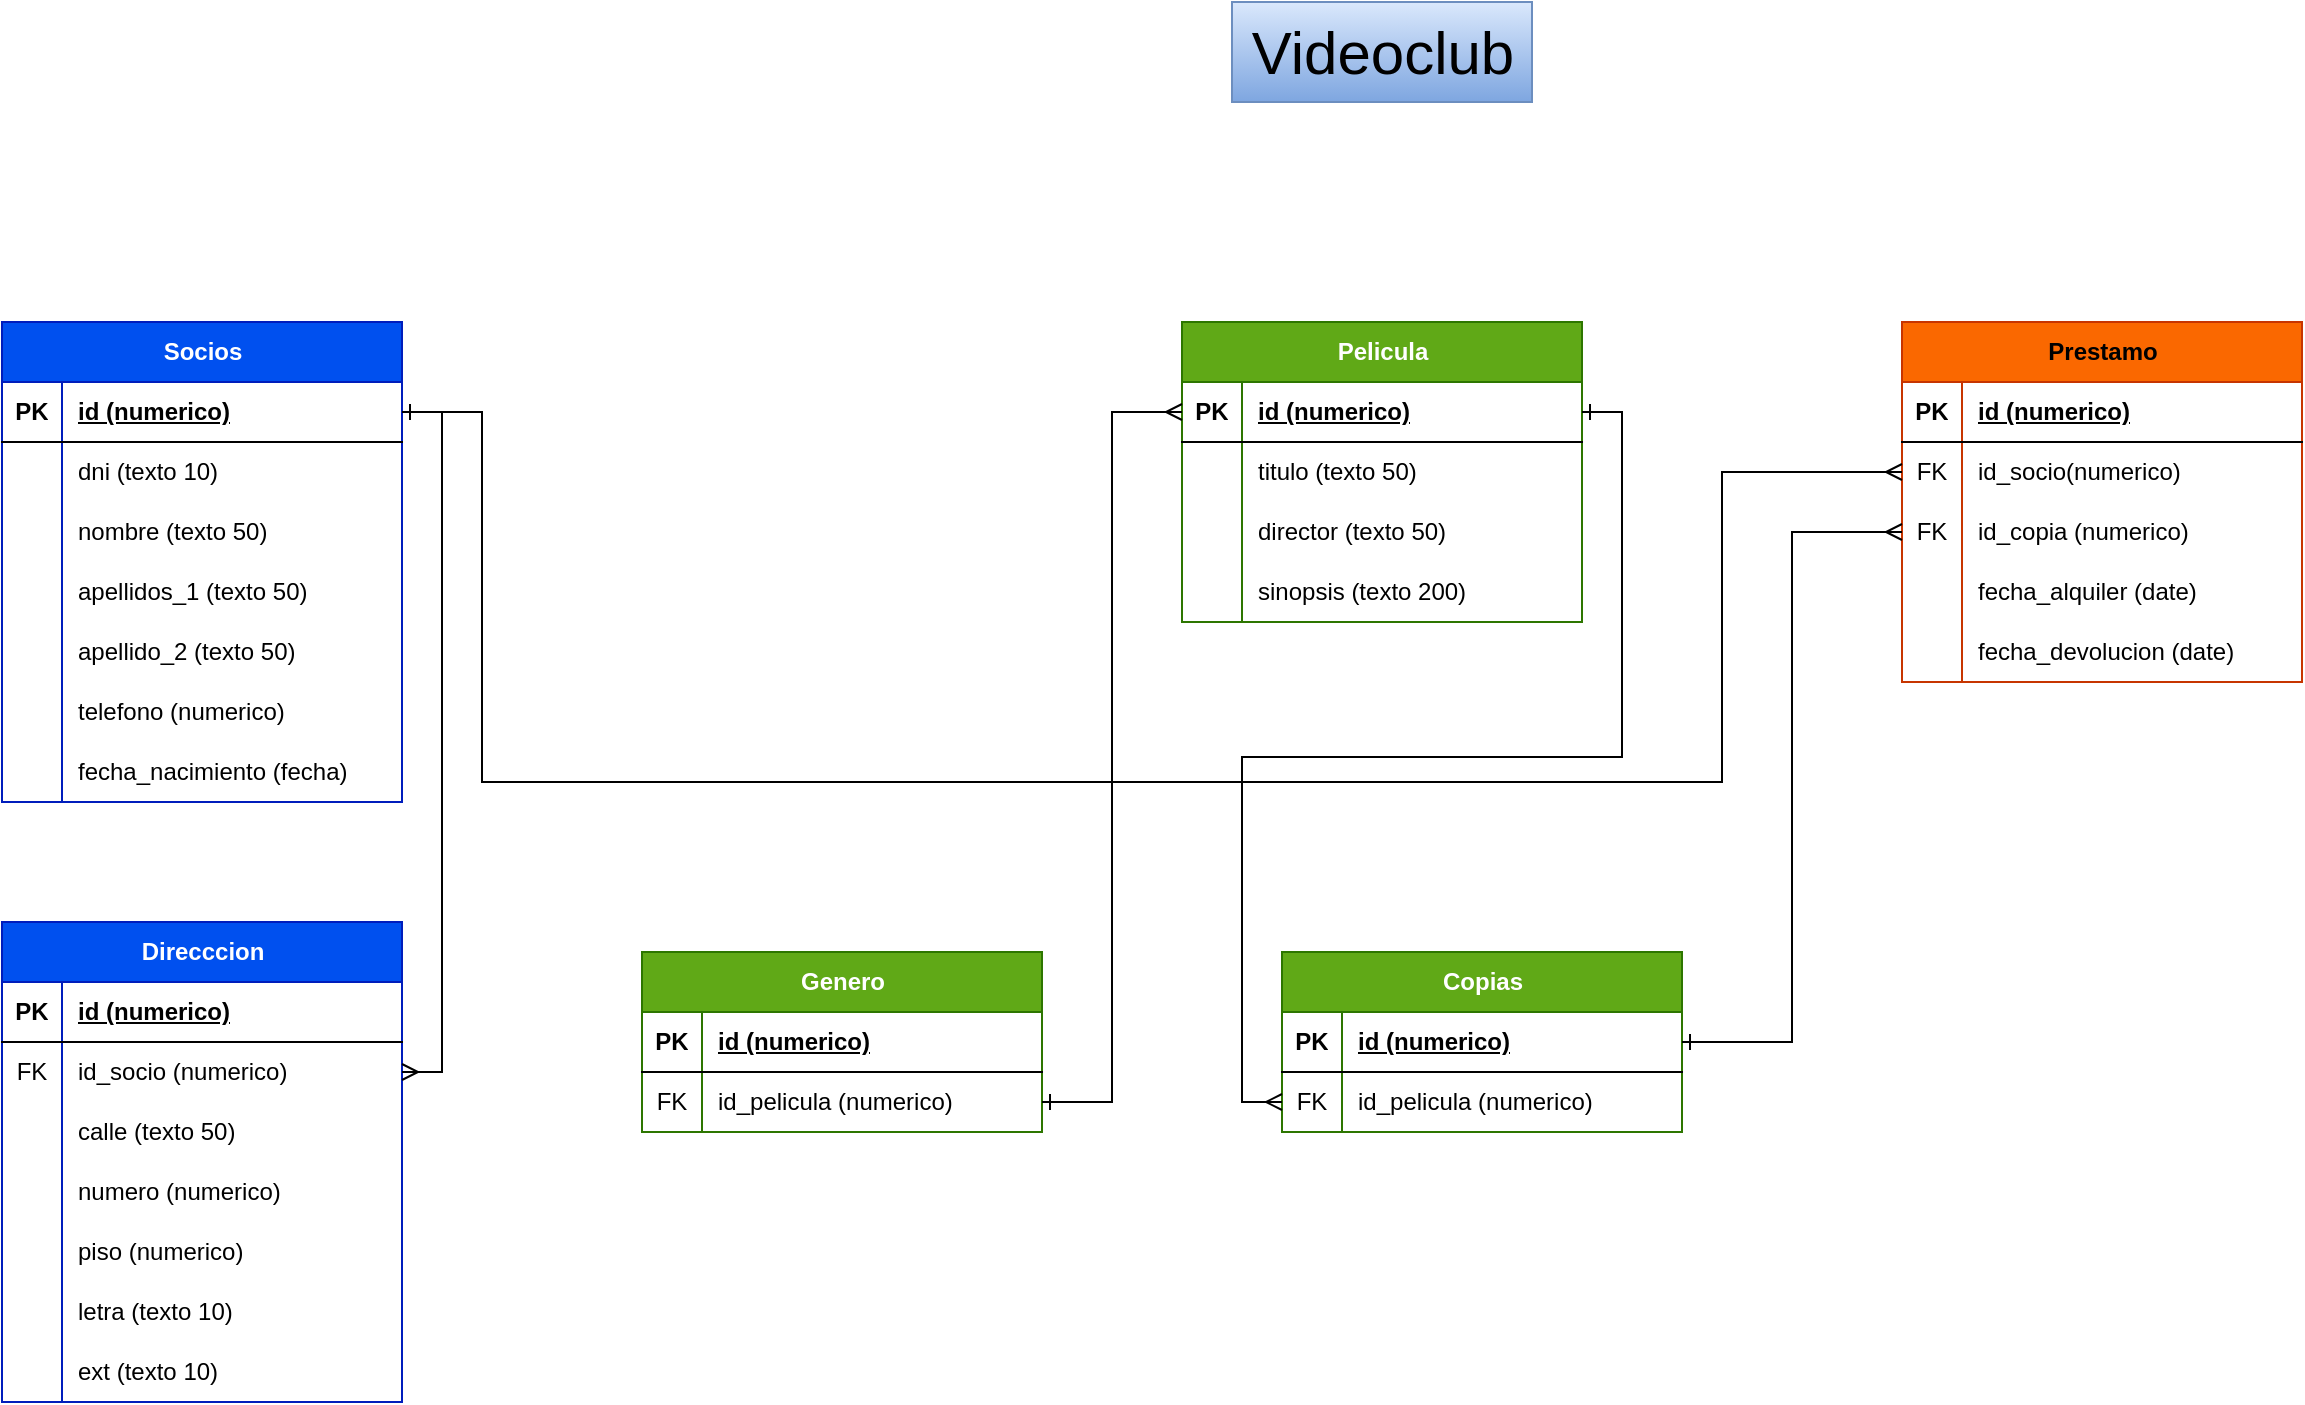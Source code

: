 <mxfile version="26.0.16">
  <diagram name="Página-1" id="KGXgBvn4rDJouVf98JMs">
    <mxGraphModel dx="2193" dy="821" grid="1" gridSize="10" guides="1" tooltips="1" connect="1" arrows="1" fold="1" page="1" pageScale="1" pageWidth="827" pageHeight="1169" math="0" shadow="0">
      <root>
        <mxCell id="0" />
        <mxCell id="1" parent="0" />
        <mxCell id="zYPvkDO7XvLVKLvMutJ9-1" value="Socios" style="shape=table;startSize=30;container=1;collapsible=1;childLayout=tableLayout;fixedRows=1;rowLines=0;fontStyle=1;align=center;resizeLast=1;html=1;fillColor=#0050ef;fontColor=#ffffff;strokeColor=#001DBC;rounded=0;" vertex="1" parent="1">
          <mxGeometry x="-800" y="180" width="200" height="240" as="geometry" />
        </mxCell>
        <mxCell id="zYPvkDO7XvLVKLvMutJ9-2" value="" style="shape=tableRow;horizontal=0;startSize=0;swimlaneHead=0;swimlaneBody=0;fillColor=none;collapsible=0;dropTarget=0;points=[[0,0.5],[1,0.5]];portConstraint=eastwest;top=0;left=0;right=0;bottom=1;" vertex="1" parent="zYPvkDO7XvLVKLvMutJ9-1">
          <mxGeometry y="30" width="200" height="30" as="geometry" />
        </mxCell>
        <mxCell id="zYPvkDO7XvLVKLvMutJ9-3" value="PK" style="shape=partialRectangle;connectable=0;fillColor=none;top=0;left=0;bottom=0;right=0;fontStyle=1;overflow=hidden;whiteSpace=wrap;html=1;" vertex="1" parent="zYPvkDO7XvLVKLvMutJ9-2">
          <mxGeometry width="30" height="30" as="geometry">
            <mxRectangle width="30" height="30" as="alternateBounds" />
          </mxGeometry>
        </mxCell>
        <mxCell id="zYPvkDO7XvLVKLvMutJ9-4" value="id (numerico)" style="shape=partialRectangle;connectable=0;fillColor=none;top=0;left=0;bottom=0;right=0;align=left;spacingLeft=6;fontStyle=5;overflow=hidden;whiteSpace=wrap;html=1;" vertex="1" parent="zYPvkDO7XvLVKLvMutJ9-2">
          <mxGeometry x="30" width="170" height="30" as="geometry">
            <mxRectangle width="170" height="30" as="alternateBounds" />
          </mxGeometry>
        </mxCell>
        <mxCell id="zYPvkDO7XvLVKLvMutJ9-5" value="" style="shape=tableRow;horizontal=0;startSize=0;swimlaneHead=0;swimlaneBody=0;fillColor=none;collapsible=0;dropTarget=0;points=[[0,0.5],[1,0.5]];portConstraint=eastwest;top=0;left=0;right=0;bottom=0;" vertex="1" parent="zYPvkDO7XvLVKLvMutJ9-1">
          <mxGeometry y="60" width="200" height="30" as="geometry" />
        </mxCell>
        <mxCell id="zYPvkDO7XvLVKLvMutJ9-6" value="" style="shape=partialRectangle;connectable=0;fillColor=none;top=0;left=0;bottom=0;right=0;editable=1;overflow=hidden;whiteSpace=wrap;html=1;" vertex="1" parent="zYPvkDO7XvLVKLvMutJ9-5">
          <mxGeometry width="30" height="30" as="geometry">
            <mxRectangle width="30" height="30" as="alternateBounds" />
          </mxGeometry>
        </mxCell>
        <mxCell id="zYPvkDO7XvLVKLvMutJ9-7" value="dni (texto 10)" style="shape=partialRectangle;connectable=0;fillColor=none;top=0;left=0;bottom=0;right=0;align=left;spacingLeft=6;overflow=hidden;whiteSpace=wrap;html=1;" vertex="1" parent="zYPvkDO7XvLVKLvMutJ9-5">
          <mxGeometry x="30" width="170" height="30" as="geometry">
            <mxRectangle width="170" height="30" as="alternateBounds" />
          </mxGeometry>
        </mxCell>
        <mxCell id="zYPvkDO7XvLVKLvMutJ9-8" value="" style="shape=tableRow;horizontal=0;startSize=0;swimlaneHead=0;swimlaneBody=0;fillColor=none;collapsible=0;dropTarget=0;points=[[0,0.5],[1,0.5]];portConstraint=eastwest;top=0;left=0;right=0;bottom=0;" vertex="1" parent="zYPvkDO7XvLVKLvMutJ9-1">
          <mxGeometry y="90" width="200" height="30" as="geometry" />
        </mxCell>
        <mxCell id="zYPvkDO7XvLVKLvMutJ9-9" value="" style="shape=partialRectangle;connectable=0;fillColor=none;top=0;left=0;bottom=0;right=0;editable=1;overflow=hidden;whiteSpace=wrap;html=1;" vertex="1" parent="zYPvkDO7XvLVKLvMutJ9-8">
          <mxGeometry width="30" height="30" as="geometry">
            <mxRectangle width="30" height="30" as="alternateBounds" />
          </mxGeometry>
        </mxCell>
        <mxCell id="zYPvkDO7XvLVKLvMutJ9-10" value="nombre (texto 50)" style="shape=partialRectangle;connectable=0;fillColor=none;top=0;left=0;bottom=0;right=0;align=left;spacingLeft=6;overflow=hidden;whiteSpace=wrap;html=1;" vertex="1" parent="zYPvkDO7XvLVKLvMutJ9-8">
          <mxGeometry x="30" width="170" height="30" as="geometry">
            <mxRectangle width="170" height="30" as="alternateBounds" />
          </mxGeometry>
        </mxCell>
        <mxCell id="zYPvkDO7XvLVKLvMutJ9-11" value="" style="shape=tableRow;horizontal=0;startSize=0;swimlaneHead=0;swimlaneBody=0;fillColor=none;collapsible=0;dropTarget=0;points=[[0,0.5],[1,0.5]];portConstraint=eastwest;top=0;left=0;right=0;bottom=0;" vertex="1" parent="zYPvkDO7XvLVKLvMutJ9-1">
          <mxGeometry y="120" width="200" height="30" as="geometry" />
        </mxCell>
        <mxCell id="zYPvkDO7XvLVKLvMutJ9-12" value="" style="shape=partialRectangle;connectable=0;fillColor=none;top=0;left=0;bottom=0;right=0;editable=1;overflow=hidden;whiteSpace=wrap;html=1;" vertex="1" parent="zYPvkDO7XvLVKLvMutJ9-11">
          <mxGeometry width="30" height="30" as="geometry">
            <mxRectangle width="30" height="30" as="alternateBounds" />
          </mxGeometry>
        </mxCell>
        <mxCell id="zYPvkDO7XvLVKLvMutJ9-13" value="apellidos_1 (texto 50)" style="shape=partialRectangle;connectable=0;fillColor=none;top=0;left=0;bottom=0;right=0;align=left;spacingLeft=6;overflow=hidden;whiteSpace=wrap;html=1;" vertex="1" parent="zYPvkDO7XvLVKLvMutJ9-11">
          <mxGeometry x="30" width="170" height="30" as="geometry">
            <mxRectangle width="170" height="30" as="alternateBounds" />
          </mxGeometry>
        </mxCell>
        <mxCell id="zYPvkDO7XvLVKLvMutJ9-14" value="" style="shape=tableRow;horizontal=0;startSize=0;swimlaneHead=0;swimlaneBody=0;fillColor=none;collapsible=0;dropTarget=0;points=[[0,0.5],[1,0.5]];portConstraint=eastwest;top=0;left=0;right=0;bottom=0;" vertex="1" parent="zYPvkDO7XvLVKLvMutJ9-1">
          <mxGeometry y="150" width="200" height="30" as="geometry" />
        </mxCell>
        <mxCell id="zYPvkDO7XvLVKLvMutJ9-15" value="" style="shape=partialRectangle;connectable=0;fillColor=none;top=0;left=0;bottom=0;right=0;editable=1;overflow=hidden;whiteSpace=wrap;html=1;" vertex="1" parent="zYPvkDO7XvLVKLvMutJ9-14">
          <mxGeometry width="30" height="30" as="geometry">
            <mxRectangle width="30" height="30" as="alternateBounds" />
          </mxGeometry>
        </mxCell>
        <mxCell id="zYPvkDO7XvLVKLvMutJ9-16" value="apellido_2 (texto 50)" style="shape=partialRectangle;connectable=0;fillColor=none;top=0;left=0;bottom=0;right=0;align=left;spacingLeft=6;overflow=hidden;whiteSpace=wrap;html=1;" vertex="1" parent="zYPvkDO7XvLVKLvMutJ9-14">
          <mxGeometry x="30" width="170" height="30" as="geometry">
            <mxRectangle width="170" height="30" as="alternateBounds" />
          </mxGeometry>
        </mxCell>
        <mxCell id="zYPvkDO7XvLVKLvMutJ9-17" value="" style="shape=tableRow;horizontal=0;startSize=0;swimlaneHead=0;swimlaneBody=0;fillColor=none;collapsible=0;dropTarget=0;points=[[0,0.5],[1,0.5]];portConstraint=eastwest;top=0;left=0;right=0;bottom=0;" vertex="1" parent="zYPvkDO7XvLVKLvMutJ9-1">
          <mxGeometry y="180" width="200" height="30" as="geometry" />
        </mxCell>
        <mxCell id="zYPvkDO7XvLVKLvMutJ9-18" value="" style="shape=partialRectangle;connectable=0;fillColor=none;top=0;left=0;bottom=0;right=0;editable=1;overflow=hidden;whiteSpace=wrap;html=1;" vertex="1" parent="zYPvkDO7XvLVKLvMutJ9-17">
          <mxGeometry width="30" height="30" as="geometry">
            <mxRectangle width="30" height="30" as="alternateBounds" />
          </mxGeometry>
        </mxCell>
        <mxCell id="zYPvkDO7XvLVKLvMutJ9-19" value="telefono (numerico)" style="shape=partialRectangle;connectable=0;fillColor=none;top=0;left=0;bottom=0;right=0;align=left;spacingLeft=6;overflow=hidden;whiteSpace=wrap;html=1;" vertex="1" parent="zYPvkDO7XvLVKLvMutJ9-17">
          <mxGeometry x="30" width="170" height="30" as="geometry">
            <mxRectangle width="170" height="30" as="alternateBounds" />
          </mxGeometry>
        </mxCell>
        <mxCell id="zYPvkDO7XvLVKLvMutJ9-20" value="" style="shape=tableRow;horizontal=0;startSize=0;swimlaneHead=0;swimlaneBody=0;fillColor=none;collapsible=0;dropTarget=0;points=[[0,0.5],[1,0.5]];portConstraint=eastwest;top=0;left=0;right=0;bottom=0;" vertex="1" parent="zYPvkDO7XvLVKLvMutJ9-1">
          <mxGeometry y="210" width="200" height="30" as="geometry" />
        </mxCell>
        <mxCell id="zYPvkDO7XvLVKLvMutJ9-21" value="" style="shape=partialRectangle;connectable=0;fillColor=none;top=0;left=0;bottom=0;right=0;editable=1;overflow=hidden;whiteSpace=wrap;html=1;" vertex="1" parent="zYPvkDO7XvLVKLvMutJ9-20">
          <mxGeometry width="30" height="30" as="geometry">
            <mxRectangle width="30" height="30" as="alternateBounds" />
          </mxGeometry>
        </mxCell>
        <mxCell id="zYPvkDO7XvLVKLvMutJ9-22" value="fecha_nacimiento (fecha)" style="shape=partialRectangle;connectable=0;fillColor=none;top=0;left=0;bottom=0;right=0;align=left;spacingLeft=6;overflow=hidden;whiteSpace=wrap;html=1;" vertex="1" parent="zYPvkDO7XvLVKLvMutJ9-20">
          <mxGeometry x="30" width="170" height="30" as="geometry">
            <mxRectangle width="170" height="30" as="alternateBounds" />
          </mxGeometry>
        </mxCell>
        <mxCell id="zYPvkDO7XvLVKLvMutJ9-30" value="Direcccion" style="shape=table;startSize=30;container=1;collapsible=1;childLayout=tableLayout;fixedRows=1;rowLines=0;fontStyle=1;align=center;resizeLast=1;html=1;fillColor=#0050ef;fontColor=#ffffff;strokeColor=#001DBC;" vertex="1" parent="1">
          <mxGeometry x="-800" y="480" width="200" height="240" as="geometry" />
        </mxCell>
        <mxCell id="zYPvkDO7XvLVKLvMutJ9-31" value="" style="shape=tableRow;horizontal=0;startSize=0;swimlaneHead=0;swimlaneBody=0;fillColor=none;collapsible=0;dropTarget=0;points=[[0,0.5],[1,0.5]];portConstraint=eastwest;top=0;left=0;right=0;bottom=1;" vertex="1" parent="zYPvkDO7XvLVKLvMutJ9-30">
          <mxGeometry y="30" width="200" height="30" as="geometry" />
        </mxCell>
        <mxCell id="zYPvkDO7XvLVKLvMutJ9-32" value="PK" style="shape=partialRectangle;connectable=0;fillColor=none;top=0;left=0;bottom=0;right=0;fontStyle=1;overflow=hidden;whiteSpace=wrap;html=1;" vertex="1" parent="zYPvkDO7XvLVKLvMutJ9-31">
          <mxGeometry width="30" height="30" as="geometry">
            <mxRectangle width="30" height="30" as="alternateBounds" />
          </mxGeometry>
        </mxCell>
        <mxCell id="zYPvkDO7XvLVKLvMutJ9-33" value="id (numerico)" style="shape=partialRectangle;connectable=0;fillColor=none;top=0;left=0;bottom=0;right=0;align=left;spacingLeft=6;fontStyle=5;overflow=hidden;whiteSpace=wrap;html=1;" vertex="1" parent="zYPvkDO7XvLVKLvMutJ9-31">
          <mxGeometry x="30" width="170" height="30" as="geometry">
            <mxRectangle width="170" height="30" as="alternateBounds" />
          </mxGeometry>
        </mxCell>
        <mxCell id="zYPvkDO7XvLVKLvMutJ9-34" value="" style="shape=tableRow;horizontal=0;startSize=0;swimlaneHead=0;swimlaneBody=0;fillColor=none;collapsible=0;dropTarget=0;points=[[0,0.5],[1,0.5]];portConstraint=eastwest;top=0;left=0;right=0;bottom=0;" vertex="1" parent="zYPvkDO7XvLVKLvMutJ9-30">
          <mxGeometry y="60" width="200" height="30" as="geometry" />
        </mxCell>
        <mxCell id="zYPvkDO7XvLVKLvMutJ9-35" value="FK" style="shape=partialRectangle;connectable=0;fillColor=none;top=0;left=0;bottom=0;right=0;editable=1;overflow=hidden;whiteSpace=wrap;html=1;" vertex="1" parent="zYPvkDO7XvLVKLvMutJ9-34">
          <mxGeometry width="30" height="30" as="geometry">
            <mxRectangle width="30" height="30" as="alternateBounds" />
          </mxGeometry>
        </mxCell>
        <mxCell id="zYPvkDO7XvLVKLvMutJ9-36" value="id_socio (numerico)" style="shape=partialRectangle;connectable=0;fillColor=none;top=0;left=0;bottom=0;right=0;align=left;spacingLeft=6;overflow=hidden;whiteSpace=wrap;html=1;" vertex="1" parent="zYPvkDO7XvLVKLvMutJ9-34">
          <mxGeometry x="30" width="170" height="30" as="geometry">
            <mxRectangle width="170" height="30" as="alternateBounds" />
          </mxGeometry>
        </mxCell>
        <mxCell id="zYPvkDO7XvLVKLvMutJ9-37" value="" style="shape=tableRow;horizontal=0;startSize=0;swimlaneHead=0;swimlaneBody=0;fillColor=none;collapsible=0;dropTarget=0;points=[[0,0.5],[1,0.5]];portConstraint=eastwest;top=0;left=0;right=0;bottom=0;" vertex="1" parent="zYPvkDO7XvLVKLvMutJ9-30">
          <mxGeometry y="90" width="200" height="30" as="geometry" />
        </mxCell>
        <mxCell id="zYPvkDO7XvLVKLvMutJ9-38" value="" style="shape=partialRectangle;connectable=0;fillColor=none;top=0;left=0;bottom=0;right=0;editable=1;overflow=hidden;whiteSpace=wrap;html=1;" vertex="1" parent="zYPvkDO7XvLVKLvMutJ9-37">
          <mxGeometry width="30" height="30" as="geometry">
            <mxRectangle width="30" height="30" as="alternateBounds" />
          </mxGeometry>
        </mxCell>
        <mxCell id="zYPvkDO7XvLVKLvMutJ9-39" value="calle (texto 50)" style="shape=partialRectangle;connectable=0;fillColor=none;top=0;left=0;bottom=0;right=0;align=left;spacingLeft=6;overflow=hidden;whiteSpace=wrap;html=1;" vertex="1" parent="zYPvkDO7XvLVKLvMutJ9-37">
          <mxGeometry x="30" width="170" height="30" as="geometry">
            <mxRectangle width="170" height="30" as="alternateBounds" />
          </mxGeometry>
        </mxCell>
        <mxCell id="zYPvkDO7XvLVKLvMutJ9-40" value="" style="shape=tableRow;horizontal=0;startSize=0;swimlaneHead=0;swimlaneBody=0;fillColor=none;collapsible=0;dropTarget=0;points=[[0,0.5],[1,0.5]];portConstraint=eastwest;top=0;left=0;right=0;bottom=0;" vertex="1" parent="zYPvkDO7XvLVKLvMutJ9-30">
          <mxGeometry y="120" width="200" height="30" as="geometry" />
        </mxCell>
        <mxCell id="zYPvkDO7XvLVKLvMutJ9-41" value="" style="shape=partialRectangle;connectable=0;fillColor=none;top=0;left=0;bottom=0;right=0;editable=1;overflow=hidden;whiteSpace=wrap;html=1;" vertex="1" parent="zYPvkDO7XvLVKLvMutJ9-40">
          <mxGeometry width="30" height="30" as="geometry">
            <mxRectangle width="30" height="30" as="alternateBounds" />
          </mxGeometry>
        </mxCell>
        <mxCell id="zYPvkDO7XvLVKLvMutJ9-42" value="numero (numerico)" style="shape=partialRectangle;connectable=0;fillColor=none;top=0;left=0;bottom=0;right=0;align=left;spacingLeft=6;overflow=hidden;whiteSpace=wrap;html=1;" vertex="1" parent="zYPvkDO7XvLVKLvMutJ9-40">
          <mxGeometry x="30" width="170" height="30" as="geometry">
            <mxRectangle width="170" height="30" as="alternateBounds" />
          </mxGeometry>
        </mxCell>
        <mxCell id="zYPvkDO7XvLVKLvMutJ9-43" value="" style="shape=tableRow;horizontal=0;startSize=0;swimlaneHead=0;swimlaneBody=0;fillColor=none;collapsible=0;dropTarget=0;points=[[0,0.5],[1,0.5]];portConstraint=eastwest;top=0;left=0;right=0;bottom=0;" vertex="1" parent="zYPvkDO7XvLVKLvMutJ9-30">
          <mxGeometry y="150" width="200" height="30" as="geometry" />
        </mxCell>
        <mxCell id="zYPvkDO7XvLVKLvMutJ9-44" value="" style="shape=partialRectangle;connectable=0;fillColor=none;top=0;left=0;bottom=0;right=0;editable=1;overflow=hidden;whiteSpace=wrap;html=1;" vertex="1" parent="zYPvkDO7XvLVKLvMutJ9-43">
          <mxGeometry width="30" height="30" as="geometry">
            <mxRectangle width="30" height="30" as="alternateBounds" />
          </mxGeometry>
        </mxCell>
        <mxCell id="zYPvkDO7XvLVKLvMutJ9-45" value="piso (numerico)" style="shape=partialRectangle;connectable=0;fillColor=none;top=0;left=0;bottom=0;right=0;align=left;spacingLeft=6;overflow=hidden;whiteSpace=wrap;html=1;" vertex="1" parent="zYPvkDO7XvLVKLvMutJ9-43">
          <mxGeometry x="30" width="170" height="30" as="geometry">
            <mxRectangle width="170" height="30" as="alternateBounds" />
          </mxGeometry>
        </mxCell>
        <mxCell id="zYPvkDO7XvLVKLvMutJ9-46" value="" style="shape=tableRow;horizontal=0;startSize=0;swimlaneHead=0;swimlaneBody=0;fillColor=none;collapsible=0;dropTarget=0;points=[[0,0.5],[1,0.5]];portConstraint=eastwest;top=0;left=0;right=0;bottom=0;" vertex="1" parent="zYPvkDO7XvLVKLvMutJ9-30">
          <mxGeometry y="180" width="200" height="30" as="geometry" />
        </mxCell>
        <mxCell id="zYPvkDO7XvLVKLvMutJ9-47" value="" style="shape=partialRectangle;connectable=0;fillColor=none;top=0;left=0;bottom=0;right=0;editable=1;overflow=hidden;whiteSpace=wrap;html=1;" vertex="1" parent="zYPvkDO7XvLVKLvMutJ9-46">
          <mxGeometry width="30" height="30" as="geometry">
            <mxRectangle width="30" height="30" as="alternateBounds" />
          </mxGeometry>
        </mxCell>
        <mxCell id="zYPvkDO7XvLVKLvMutJ9-48" value="letra (texto 10)" style="shape=partialRectangle;connectable=0;fillColor=none;top=0;left=0;bottom=0;right=0;align=left;spacingLeft=6;overflow=hidden;whiteSpace=wrap;html=1;" vertex="1" parent="zYPvkDO7XvLVKLvMutJ9-46">
          <mxGeometry x="30" width="170" height="30" as="geometry">
            <mxRectangle width="170" height="30" as="alternateBounds" />
          </mxGeometry>
        </mxCell>
        <mxCell id="zYPvkDO7XvLVKLvMutJ9-223" value="" style="shape=tableRow;horizontal=0;startSize=0;swimlaneHead=0;swimlaneBody=0;fillColor=none;collapsible=0;dropTarget=0;points=[[0,0.5],[1,0.5]];portConstraint=eastwest;top=0;left=0;right=0;bottom=0;" vertex="1" parent="zYPvkDO7XvLVKLvMutJ9-30">
          <mxGeometry y="210" width="200" height="30" as="geometry" />
        </mxCell>
        <mxCell id="zYPvkDO7XvLVKLvMutJ9-224" value="" style="shape=partialRectangle;connectable=0;fillColor=none;top=0;left=0;bottom=0;right=0;editable=1;overflow=hidden;whiteSpace=wrap;html=1;" vertex="1" parent="zYPvkDO7XvLVKLvMutJ9-223">
          <mxGeometry width="30" height="30" as="geometry">
            <mxRectangle width="30" height="30" as="alternateBounds" />
          </mxGeometry>
        </mxCell>
        <mxCell id="zYPvkDO7XvLVKLvMutJ9-225" value="ext (texto 10)" style="shape=partialRectangle;connectable=0;fillColor=none;top=0;left=0;bottom=0;right=0;align=left;spacingLeft=6;overflow=hidden;whiteSpace=wrap;html=1;" vertex="1" parent="zYPvkDO7XvLVKLvMutJ9-223">
          <mxGeometry x="30" width="170" height="30" as="geometry">
            <mxRectangle width="170" height="30" as="alternateBounds" />
          </mxGeometry>
        </mxCell>
        <mxCell id="zYPvkDO7XvLVKLvMutJ9-49" value="&lt;span style=&quot;font-size: 30px;&quot;&gt;Videoclub&lt;/span&gt;" style="text;html=1;align=center;verticalAlign=middle;resizable=0;points=[];autosize=1;strokeColor=#6c8ebf;fillColor=#dae8fc;gradientColor=#7ea6e0;" vertex="1" parent="1">
          <mxGeometry x="-185" y="20" width="150" height="50" as="geometry" />
        </mxCell>
        <mxCell id="zYPvkDO7XvLVKLvMutJ9-52" value="Pelicula" style="shape=table;startSize=30;container=1;collapsible=1;childLayout=tableLayout;fixedRows=1;rowLines=0;fontStyle=1;align=center;resizeLast=1;html=1;fillColor=#60a917;fontColor=#ffffff;strokeColor=#2D7600;shadow=0;swimlaneFillColor=none;gradientColor=none;" vertex="1" parent="1">
          <mxGeometry x="-210" y="180" width="200" height="150" as="geometry" />
        </mxCell>
        <mxCell id="zYPvkDO7XvLVKLvMutJ9-53" value="" style="shape=tableRow;horizontal=0;startSize=0;swimlaneHead=0;swimlaneBody=0;fillColor=none;collapsible=0;dropTarget=0;points=[[0,0.5],[1,0.5]];portConstraint=eastwest;top=0;left=0;right=0;bottom=1;" vertex="1" parent="zYPvkDO7XvLVKLvMutJ9-52">
          <mxGeometry y="30" width="200" height="30" as="geometry" />
        </mxCell>
        <mxCell id="zYPvkDO7XvLVKLvMutJ9-54" value="PK" style="shape=partialRectangle;connectable=0;fillColor=none;top=0;left=0;bottom=0;right=0;fontStyle=1;overflow=hidden;whiteSpace=wrap;html=1;" vertex="1" parent="zYPvkDO7XvLVKLvMutJ9-53">
          <mxGeometry width="30" height="30" as="geometry">
            <mxRectangle width="30" height="30" as="alternateBounds" />
          </mxGeometry>
        </mxCell>
        <mxCell id="zYPvkDO7XvLVKLvMutJ9-55" value="id (numerico)" style="shape=partialRectangle;connectable=0;fillColor=none;top=0;left=0;bottom=0;right=0;align=left;spacingLeft=6;fontStyle=5;overflow=hidden;whiteSpace=wrap;html=1;" vertex="1" parent="zYPvkDO7XvLVKLvMutJ9-53">
          <mxGeometry x="30" width="170" height="30" as="geometry">
            <mxRectangle width="170" height="30" as="alternateBounds" />
          </mxGeometry>
        </mxCell>
        <mxCell id="zYPvkDO7XvLVKLvMutJ9-62" value="" style="shape=tableRow;horizontal=0;startSize=0;swimlaneHead=0;swimlaneBody=0;fillColor=none;collapsible=0;dropTarget=0;points=[[0,0.5],[1,0.5]];portConstraint=eastwest;top=0;left=0;right=0;bottom=0;" vertex="1" parent="zYPvkDO7XvLVKLvMutJ9-52">
          <mxGeometry y="60" width="200" height="30" as="geometry" />
        </mxCell>
        <mxCell id="zYPvkDO7XvLVKLvMutJ9-63" value="" style="shape=partialRectangle;connectable=0;fillColor=none;top=0;left=0;bottom=0;right=0;editable=1;overflow=hidden;whiteSpace=wrap;html=1;" vertex="1" parent="zYPvkDO7XvLVKLvMutJ9-62">
          <mxGeometry width="30" height="30" as="geometry">
            <mxRectangle width="30" height="30" as="alternateBounds" />
          </mxGeometry>
        </mxCell>
        <mxCell id="zYPvkDO7XvLVKLvMutJ9-64" value="titulo (texto 50)" style="shape=partialRectangle;connectable=0;fillColor=none;top=0;left=0;bottom=0;right=0;align=left;spacingLeft=6;overflow=hidden;whiteSpace=wrap;html=1;" vertex="1" parent="zYPvkDO7XvLVKLvMutJ9-62">
          <mxGeometry x="30" width="170" height="30" as="geometry">
            <mxRectangle width="170" height="30" as="alternateBounds" />
          </mxGeometry>
        </mxCell>
        <mxCell id="zYPvkDO7XvLVKLvMutJ9-65" value="" style="shape=tableRow;horizontal=0;startSize=0;swimlaneHead=0;swimlaneBody=0;fillColor=none;collapsible=0;dropTarget=0;points=[[0,0.5],[1,0.5]];portConstraint=eastwest;top=0;left=0;right=0;bottom=0;" vertex="1" parent="zYPvkDO7XvLVKLvMutJ9-52">
          <mxGeometry y="90" width="200" height="30" as="geometry" />
        </mxCell>
        <mxCell id="zYPvkDO7XvLVKLvMutJ9-66" value="" style="shape=partialRectangle;connectable=0;fillColor=none;top=0;left=0;bottom=0;right=0;editable=1;overflow=hidden;whiteSpace=wrap;html=1;" vertex="1" parent="zYPvkDO7XvLVKLvMutJ9-65">
          <mxGeometry width="30" height="30" as="geometry">
            <mxRectangle width="30" height="30" as="alternateBounds" />
          </mxGeometry>
        </mxCell>
        <mxCell id="zYPvkDO7XvLVKLvMutJ9-67" value="director (texto 50)" style="shape=partialRectangle;connectable=0;fillColor=none;top=0;left=0;bottom=0;right=0;align=left;spacingLeft=6;overflow=hidden;whiteSpace=wrap;html=1;" vertex="1" parent="zYPvkDO7XvLVKLvMutJ9-65">
          <mxGeometry x="30" width="170" height="30" as="geometry">
            <mxRectangle width="170" height="30" as="alternateBounds" />
          </mxGeometry>
        </mxCell>
        <mxCell id="zYPvkDO7XvLVKLvMutJ9-195" value="" style="shape=tableRow;horizontal=0;startSize=0;swimlaneHead=0;swimlaneBody=0;fillColor=none;collapsible=0;dropTarget=0;points=[[0,0.5],[1,0.5]];portConstraint=eastwest;top=0;left=0;right=0;bottom=0;" vertex="1" parent="zYPvkDO7XvLVKLvMutJ9-52">
          <mxGeometry y="120" width="200" height="30" as="geometry" />
        </mxCell>
        <mxCell id="zYPvkDO7XvLVKLvMutJ9-196" value="" style="shape=partialRectangle;connectable=0;fillColor=none;top=0;left=0;bottom=0;right=0;editable=1;overflow=hidden;whiteSpace=wrap;html=1;" vertex="1" parent="zYPvkDO7XvLVKLvMutJ9-195">
          <mxGeometry width="30" height="30" as="geometry">
            <mxRectangle width="30" height="30" as="alternateBounds" />
          </mxGeometry>
        </mxCell>
        <mxCell id="zYPvkDO7XvLVKLvMutJ9-197" value="sinopsis (texto 200)" style="shape=partialRectangle;connectable=0;fillColor=none;top=0;left=0;bottom=0;right=0;align=left;spacingLeft=6;overflow=hidden;whiteSpace=wrap;html=1;" vertex="1" parent="zYPvkDO7XvLVKLvMutJ9-195">
          <mxGeometry x="30" width="170" height="30" as="geometry">
            <mxRectangle width="170" height="30" as="alternateBounds" />
          </mxGeometry>
        </mxCell>
        <mxCell id="zYPvkDO7XvLVKLvMutJ9-68" value="Prestamo" style="shape=table;startSize=30;container=1;collapsible=1;childLayout=tableLayout;fixedRows=1;rowLines=0;fontStyle=1;align=center;resizeLast=1;html=1;fillColor=#fa6800;strokeColor=#C73500;fontColor=#000000;" vertex="1" parent="1">
          <mxGeometry x="150" y="180" width="200" height="180" as="geometry" />
        </mxCell>
        <mxCell id="zYPvkDO7XvLVKLvMutJ9-69" value="" style="shape=tableRow;horizontal=0;startSize=0;swimlaneHead=0;swimlaneBody=0;fillColor=none;collapsible=0;dropTarget=0;points=[[0,0.5],[1,0.5]];portConstraint=eastwest;top=0;left=0;right=0;bottom=1;" vertex="1" parent="zYPvkDO7XvLVKLvMutJ9-68">
          <mxGeometry y="30" width="200" height="30" as="geometry" />
        </mxCell>
        <mxCell id="zYPvkDO7XvLVKLvMutJ9-70" value="PK" style="shape=partialRectangle;connectable=0;fillColor=none;top=0;left=0;bottom=0;right=0;fontStyle=1;overflow=hidden;whiteSpace=wrap;html=1;" vertex="1" parent="zYPvkDO7XvLVKLvMutJ9-69">
          <mxGeometry width="30" height="30" as="geometry">
            <mxRectangle width="30" height="30" as="alternateBounds" />
          </mxGeometry>
        </mxCell>
        <mxCell id="zYPvkDO7XvLVKLvMutJ9-71" value="id (numerico)" style="shape=partialRectangle;connectable=0;fillColor=none;top=0;left=0;bottom=0;right=0;align=left;spacingLeft=6;fontStyle=5;overflow=hidden;whiteSpace=wrap;html=1;" vertex="1" parent="zYPvkDO7XvLVKLvMutJ9-69">
          <mxGeometry x="30" width="170" height="30" as="geometry">
            <mxRectangle width="170" height="30" as="alternateBounds" />
          </mxGeometry>
        </mxCell>
        <mxCell id="zYPvkDO7XvLVKLvMutJ9-72" value="" style="shape=tableRow;horizontal=0;startSize=0;swimlaneHead=0;swimlaneBody=0;fillColor=none;collapsible=0;dropTarget=0;points=[[0,0.5],[1,0.5]];portConstraint=eastwest;top=0;left=0;right=0;bottom=0;" vertex="1" parent="zYPvkDO7XvLVKLvMutJ9-68">
          <mxGeometry y="60" width="200" height="30" as="geometry" />
        </mxCell>
        <mxCell id="zYPvkDO7XvLVKLvMutJ9-73" value="FK" style="shape=partialRectangle;connectable=0;fillColor=none;top=0;left=0;bottom=0;right=0;editable=1;overflow=hidden;whiteSpace=wrap;html=1;" vertex="1" parent="zYPvkDO7XvLVKLvMutJ9-72">
          <mxGeometry width="30" height="30" as="geometry">
            <mxRectangle width="30" height="30" as="alternateBounds" />
          </mxGeometry>
        </mxCell>
        <mxCell id="zYPvkDO7XvLVKLvMutJ9-74" value="id_socio(numerico)" style="shape=partialRectangle;connectable=0;fillColor=none;top=0;left=0;bottom=0;right=0;align=left;spacingLeft=6;overflow=hidden;whiteSpace=wrap;html=1;" vertex="1" parent="zYPvkDO7XvLVKLvMutJ9-72">
          <mxGeometry x="30" width="170" height="30" as="geometry">
            <mxRectangle width="170" height="30" as="alternateBounds" />
          </mxGeometry>
        </mxCell>
        <mxCell id="zYPvkDO7XvLVKLvMutJ9-75" value="" style="shape=tableRow;horizontal=0;startSize=0;swimlaneHead=0;swimlaneBody=0;fillColor=none;collapsible=0;dropTarget=0;points=[[0,0.5],[1,0.5]];portConstraint=eastwest;top=0;left=0;right=0;bottom=0;" vertex="1" parent="zYPvkDO7XvLVKLvMutJ9-68">
          <mxGeometry y="90" width="200" height="30" as="geometry" />
        </mxCell>
        <mxCell id="zYPvkDO7XvLVKLvMutJ9-76" value="FK" style="shape=partialRectangle;connectable=0;fillColor=none;top=0;left=0;bottom=0;right=0;editable=1;overflow=hidden;whiteSpace=wrap;html=1;" vertex="1" parent="zYPvkDO7XvLVKLvMutJ9-75">
          <mxGeometry width="30" height="30" as="geometry">
            <mxRectangle width="30" height="30" as="alternateBounds" />
          </mxGeometry>
        </mxCell>
        <mxCell id="zYPvkDO7XvLVKLvMutJ9-77" value="id_copia (numerico)" style="shape=partialRectangle;connectable=0;fillColor=none;top=0;left=0;bottom=0;right=0;align=left;spacingLeft=6;overflow=hidden;whiteSpace=wrap;html=1;" vertex="1" parent="zYPvkDO7XvLVKLvMutJ9-75">
          <mxGeometry x="30" width="170" height="30" as="geometry">
            <mxRectangle width="170" height="30" as="alternateBounds" />
          </mxGeometry>
        </mxCell>
        <mxCell id="zYPvkDO7XvLVKLvMutJ9-78" value="" style="shape=tableRow;horizontal=0;startSize=0;swimlaneHead=0;swimlaneBody=0;fillColor=none;collapsible=0;dropTarget=0;points=[[0,0.5],[1,0.5]];portConstraint=eastwest;top=0;left=0;right=0;bottom=0;" vertex="1" parent="zYPvkDO7XvLVKLvMutJ9-68">
          <mxGeometry y="120" width="200" height="30" as="geometry" />
        </mxCell>
        <mxCell id="zYPvkDO7XvLVKLvMutJ9-79" value="" style="shape=partialRectangle;connectable=0;fillColor=none;top=0;left=0;bottom=0;right=0;editable=1;overflow=hidden;whiteSpace=wrap;html=1;" vertex="1" parent="zYPvkDO7XvLVKLvMutJ9-78">
          <mxGeometry width="30" height="30" as="geometry">
            <mxRectangle width="30" height="30" as="alternateBounds" />
          </mxGeometry>
        </mxCell>
        <mxCell id="zYPvkDO7XvLVKLvMutJ9-80" value="fecha_alquiler (date)" style="shape=partialRectangle;connectable=0;fillColor=none;top=0;left=0;bottom=0;right=0;align=left;spacingLeft=6;overflow=hidden;whiteSpace=wrap;html=1;" vertex="1" parent="zYPvkDO7XvLVKLvMutJ9-78">
          <mxGeometry x="30" width="170" height="30" as="geometry">
            <mxRectangle width="170" height="30" as="alternateBounds" />
          </mxGeometry>
        </mxCell>
        <mxCell id="zYPvkDO7XvLVKLvMutJ9-81" value="" style="shape=tableRow;horizontal=0;startSize=0;swimlaneHead=0;swimlaneBody=0;fillColor=none;collapsible=0;dropTarget=0;points=[[0,0.5],[1,0.5]];portConstraint=eastwest;top=0;left=0;right=0;bottom=0;" vertex="1" parent="zYPvkDO7XvLVKLvMutJ9-68">
          <mxGeometry y="150" width="200" height="30" as="geometry" />
        </mxCell>
        <mxCell id="zYPvkDO7XvLVKLvMutJ9-82" value="" style="shape=partialRectangle;connectable=0;fillColor=none;top=0;left=0;bottom=0;right=0;editable=1;overflow=hidden;whiteSpace=wrap;html=1;" vertex="1" parent="zYPvkDO7XvLVKLvMutJ9-81">
          <mxGeometry width="30" height="30" as="geometry">
            <mxRectangle width="30" height="30" as="alternateBounds" />
          </mxGeometry>
        </mxCell>
        <mxCell id="zYPvkDO7XvLVKLvMutJ9-83" value="fecha_devolucion (date)" style="shape=partialRectangle;connectable=0;fillColor=none;top=0;left=0;bottom=0;right=0;align=left;spacingLeft=6;overflow=hidden;whiteSpace=wrap;html=1;" vertex="1" parent="zYPvkDO7XvLVKLvMutJ9-81">
          <mxGeometry x="30" width="170" height="30" as="geometry">
            <mxRectangle width="170" height="30" as="alternateBounds" />
          </mxGeometry>
        </mxCell>
        <mxCell id="zYPvkDO7XvLVKLvMutJ9-152" value="Copias" style="shape=table;startSize=30;container=1;collapsible=1;childLayout=tableLayout;fixedRows=1;rowLines=0;fontStyle=1;align=center;resizeLast=1;html=1;fillColor=#60a917;fontColor=#ffffff;strokeColor=#2D7600;shadow=0;swimlaneFillColor=none;gradientColor=none;" vertex="1" parent="1">
          <mxGeometry x="-160" y="495" width="200" height="90" as="geometry" />
        </mxCell>
        <mxCell id="zYPvkDO7XvLVKLvMutJ9-153" value="" style="shape=tableRow;horizontal=0;startSize=0;swimlaneHead=0;swimlaneBody=0;fillColor=none;collapsible=0;dropTarget=0;points=[[0,0.5],[1,0.5]];portConstraint=eastwest;top=0;left=0;right=0;bottom=1;" vertex="1" parent="zYPvkDO7XvLVKLvMutJ9-152">
          <mxGeometry y="30" width="200" height="30" as="geometry" />
        </mxCell>
        <mxCell id="zYPvkDO7XvLVKLvMutJ9-154" value="PK" style="shape=partialRectangle;connectable=0;fillColor=none;top=0;left=0;bottom=0;right=0;fontStyle=1;overflow=hidden;whiteSpace=wrap;html=1;" vertex="1" parent="zYPvkDO7XvLVKLvMutJ9-153">
          <mxGeometry width="30" height="30" as="geometry">
            <mxRectangle width="30" height="30" as="alternateBounds" />
          </mxGeometry>
        </mxCell>
        <mxCell id="zYPvkDO7XvLVKLvMutJ9-155" value="id (numerico)" style="shape=partialRectangle;connectable=0;fillColor=none;top=0;left=0;bottom=0;right=0;align=left;spacingLeft=6;fontStyle=5;overflow=hidden;whiteSpace=wrap;html=1;" vertex="1" parent="zYPvkDO7XvLVKLvMutJ9-153">
          <mxGeometry x="30" width="170" height="30" as="geometry">
            <mxRectangle width="170" height="30" as="alternateBounds" />
          </mxGeometry>
        </mxCell>
        <mxCell id="zYPvkDO7XvLVKLvMutJ9-159" value="" style="shape=tableRow;horizontal=0;startSize=0;swimlaneHead=0;swimlaneBody=0;fillColor=none;collapsible=0;dropTarget=0;points=[[0,0.5],[1,0.5]];portConstraint=eastwest;top=0;left=0;right=0;bottom=0;" vertex="1" parent="zYPvkDO7XvLVKLvMutJ9-152">
          <mxGeometry y="60" width="200" height="30" as="geometry" />
        </mxCell>
        <mxCell id="zYPvkDO7XvLVKLvMutJ9-160" value="FK" style="shape=partialRectangle;connectable=0;fillColor=none;top=0;left=0;bottom=0;right=0;editable=1;overflow=hidden;whiteSpace=wrap;html=1;" vertex="1" parent="zYPvkDO7XvLVKLvMutJ9-159">
          <mxGeometry width="30" height="30" as="geometry">
            <mxRectangle width="30" height="30" as="alternateBounds" />
          </mxGeometry>
        </mxCell>
        <mxCell id="zYPvkDO7XvLVKLvMutJ9-161" value="id_pelicula (numerico)" style="shape=partialRectangle;connectable=0;fillColor=none;top=0;left=0;bottom=0;right=0;align=left;spacingLeft=6;overflow=hidden;whiteSpace=wrap;html=1;" vertex="1" parent="zYPvkDO7XvLVKLvMutJ9-159">
          <mxGeometry x="30" width="170" height="30" as="geometry">
            <mxRectangle width="170" height="30" as="alternateBounds" />
          </mxGeometry>
        </mxCell>
        <mxCell id="zYPvkDO7XvLVKLvMutJ9-201" style="edgeStyle=orthogonalEdgeStyle;rounded=0;orthogonalLoop=1;jettySize=auto;html=1;entryX=1;entryY=0.5;entryDx=0;entryDy=0;endArrow=ERmany;endFill=0;startArrow=ERone;startFill=0;" edge="1" parent="1" source="zYPvkDO7XvLVKLvMutJ9-2" target="zYPvkDO7XvLVKLvMutJ9-34">
          <mxGeometry relative="1" as="geometry">
            <Array as="points">
              <mxPoint x="-580" y="225" />
              <mxPoint x="-580" y="555" />
            </Array>
          </mxGeometry>
        </mxCell>
        <mxCell id="zYPvkDO7XvLVKLvMutJ9-202" style="edgeStyle=orthogonalEdgeStyle;rounded=0;orthogonalLoop=1;jettySize=auto;html=1;entryX=0;entryY=0.5;entryDx=0;entryDy=0;endArrow=ERmany;endFill=0;startArrow=ERone;startFill=0;" edge="1" parent="1" source="zYPvkDO7XvLVKLvMutJ9-2" target="zYPvkDO7XvLVKLvMutJ9-72">
          <mxGeometry relative="1" as="geometry">
            <Array as="points">
              <mxPoint x="-560" y="225" />
              <mxPoint x="-560" y="410" />
              <mxPoint x="60" y="410" />
              <mxPoint x="60" y="255" />
            </Array>
          </mxGeometry>
        </mxCell>
        <mxCell id="zYPvkDO7XvLVKLvMutJ9-234" style="edgeStyle=orthogonalEdgeStyle;rounded=0;orthogonalLoop=1;jettySize=auto;html=1;entryX=0;entryY=0.5;entryDx=0;entryDy=0;endArrow=ERmany;endFill=0;startArrow=ERone;startFill=0;" edge="1" parent="1" source="zYPvkDO7XvLVKLvMutJ9-53" target="zYPvkDO7XvLVKLvMutJ9-159">
          <mxGeometry relative="1" as="geometry" />
        </mxCell>
        <mxCell id="zYPvkDO7XvLVKLvMutJ9-237" value="Genero" style="shape=table;startSize=30;container=1;collapsible=1;childLayout=tableLayout;fixedRows=1;rowLines=0;fontStyle=1;align=center;resizeLast=1;html=1;fillColor=#60a917;fontColor=#ffffff;strokeColor=#2D7600;shadow=0;swimlaneFillColor=none;gradientColor=none;" vertex="1" parent="1">
          <mxGeometry x="-480" y="495" width="200" height="90" as="geometry" />
        </mxCell>
        <mxCell id="zYPvkDO7XvLVKLvMutJ9-238" value="" style="shape=tableRow;horizontal=0;startSize=0;swimlaneHead=0;swimlaneBody=0;fillColor=none;collapsible=0;dropTarget=0;points=[[0,0.5],[1,0.5]];portConstraint=eastwest;top=0;left=0;right=0;bottom=1;" vertex="1" parent="zYPvkDO7XvLVKLvMutJ9-237">
          <mxGeometry y="30" width="200" height="30" as="geometry" />
        </mxCell>
        <mxCell id="zYPvkDO7XvLVKLvMutJ9-239" value="PK" style="shape=partialRectangle;connectable=0;fillColor=none;top=0;left=0;bottom=0;right=0;fontStyle=1;overflow=hidden;whiteSpace=wrap;html=1;" vertex="1" parent="zYPvkDO7XvLVKLvMutJ9-238">
          <mxGeometry width="30" height="30" as="geometry">
            <mxRectangle width="30" height="30" as="alternateBounds" />
          </mxGeometry>
        </mxCell>
        <mxCell id="zYPvkDO7XvLVKLvMutJ9-240" value="id (numerico)" style="shape=partialRectangle;connectable=0;fillColor=none;top=0;left=0;bottom=0;right=0;align=left;spacingLeft=6;fontStyle=5;overflow=hidden;whiteSpace=wrap;html=1;" vertex="1" parent="zYPvkDO7XvLVKLvMutJ9-238">
          <mxGeometry x="30" width="170" height="30" as="geometry">
            <mxRectangle width="170" height="30" as="alternateBounds" />
          </mxGeometry>
        </mxCell>
        <mxCell id="zYPvkDO7XvLVKLvMutJ9-241" value="" style="shape=tableRow;horizontal=0;startSize=0;swimlaneHead=0;swimlaneBody=0;fillColor=none;collapsible=0;dropTarget=0;points=[[0,0.5],[1,0.5]];portConstraint=eastwest;top=0;left=0;right=0;bottom=0;" vertex="1" parent="zYPvkDO7XvLVKLvMutJ9-237">
          <mxGeometry y="60" width="200" height="30" as="geometry" />
        </mxCell>
        <mxCell id="zYPvkDO7XvLVKLvMutJ9-242" value="FK" style="shape=partialRectangle;connectable=0;fillColor=none;top=0;left=0;bottom=0;right=0;editable=1;overflow=hidden;whiteSpace=wrap;html=1;" vertex="1" parent="zYPvkDO7XvLVKLvMutJ9-241">
          <mxGeometry width="30" height="30" as="geometry">
            <mxRectangle width="30" height="30" as="alternateBounds" />
          </mxGeometry>
        </mxCell>
        <mxCell id="zYPvkDO7XvLVKLvMutJ9-243" value="id_pelicula (numerico)" style="shape=partialRectangle;connectable=0;fillColor=none;top=0;left=0;bottom=0;right=0;align=left;spacingLeft=6;overflow=hidden;whiteSpace=wrap;html=1;" vertex="1" parent="zYPvkDO7XvLVKLvMutJ9-241">
          <mxGeometry x="30" width="170" height="30" as="geometry">
            <mxRectangle width="170" height="30" as="alternateBounds" />
          </mxGeometry>
        </mxCell>
        <mxCell id="zYPvkDO7XvLVKLvMutJ9-244" style="edgeStyle=orthogonalEdgeStyle;rounded=0;orthogonalLoop=1;jettySize=auto;html=1;endArrow=ERmany;endFill=0;startArrow=ERone;startFill=0;" edge="1" parent="1" source="zYPvkDO7XvLVKLvMutJ9-241" target="zYPvkDO7XvLVKLvMutJ9-53">
          <mxGeometry relative="1" as="geometry" />
        </mxCell>
        <mxCell id="zYPvkDO7XvLVKLvMutJ9-246" style="edgeStyle=orthogonalEdgeStyle;rounded=0;orthogonalLoop=1;jettySize=auto;html=1;entryX=0;entryY=0.5;entryDx=0;entryDy=0;exitX=1;exitY=0.5;exitDx=0;exitDy=0;endArrow=ERmany;endFill=0;startArrow=ERone;startFill=0;" edge="1" parent="1" source="zYPvkDO7XvLVKLvMutJ9-153" target="zYPvkDO7XvLVKLvMutJ9-75">
          <mxGeometry relative="1" as="geometry" />
        </mxCell>
      </root>
    </mxGraphModel>
  </diagram>
</mxfile>
